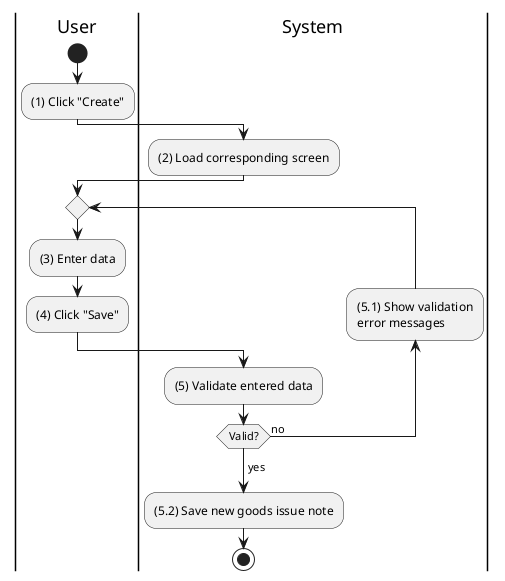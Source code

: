 @startuml inventory-product-issue
|u|User
|s|System

|u|
start
:(1) Click "Create";

|s|
:(2) Load corresponding screen;

|u|
repeat
    :(3) Enter data;
    :(4) Click "Save";
    |s|
    :(5) Validate entered data;
    backward:(5.1) Show validation
    error messages;
repeat while (Valid?) is (no)
->yes;
:(5.2) Save new goods issue note;
stop
@enduml